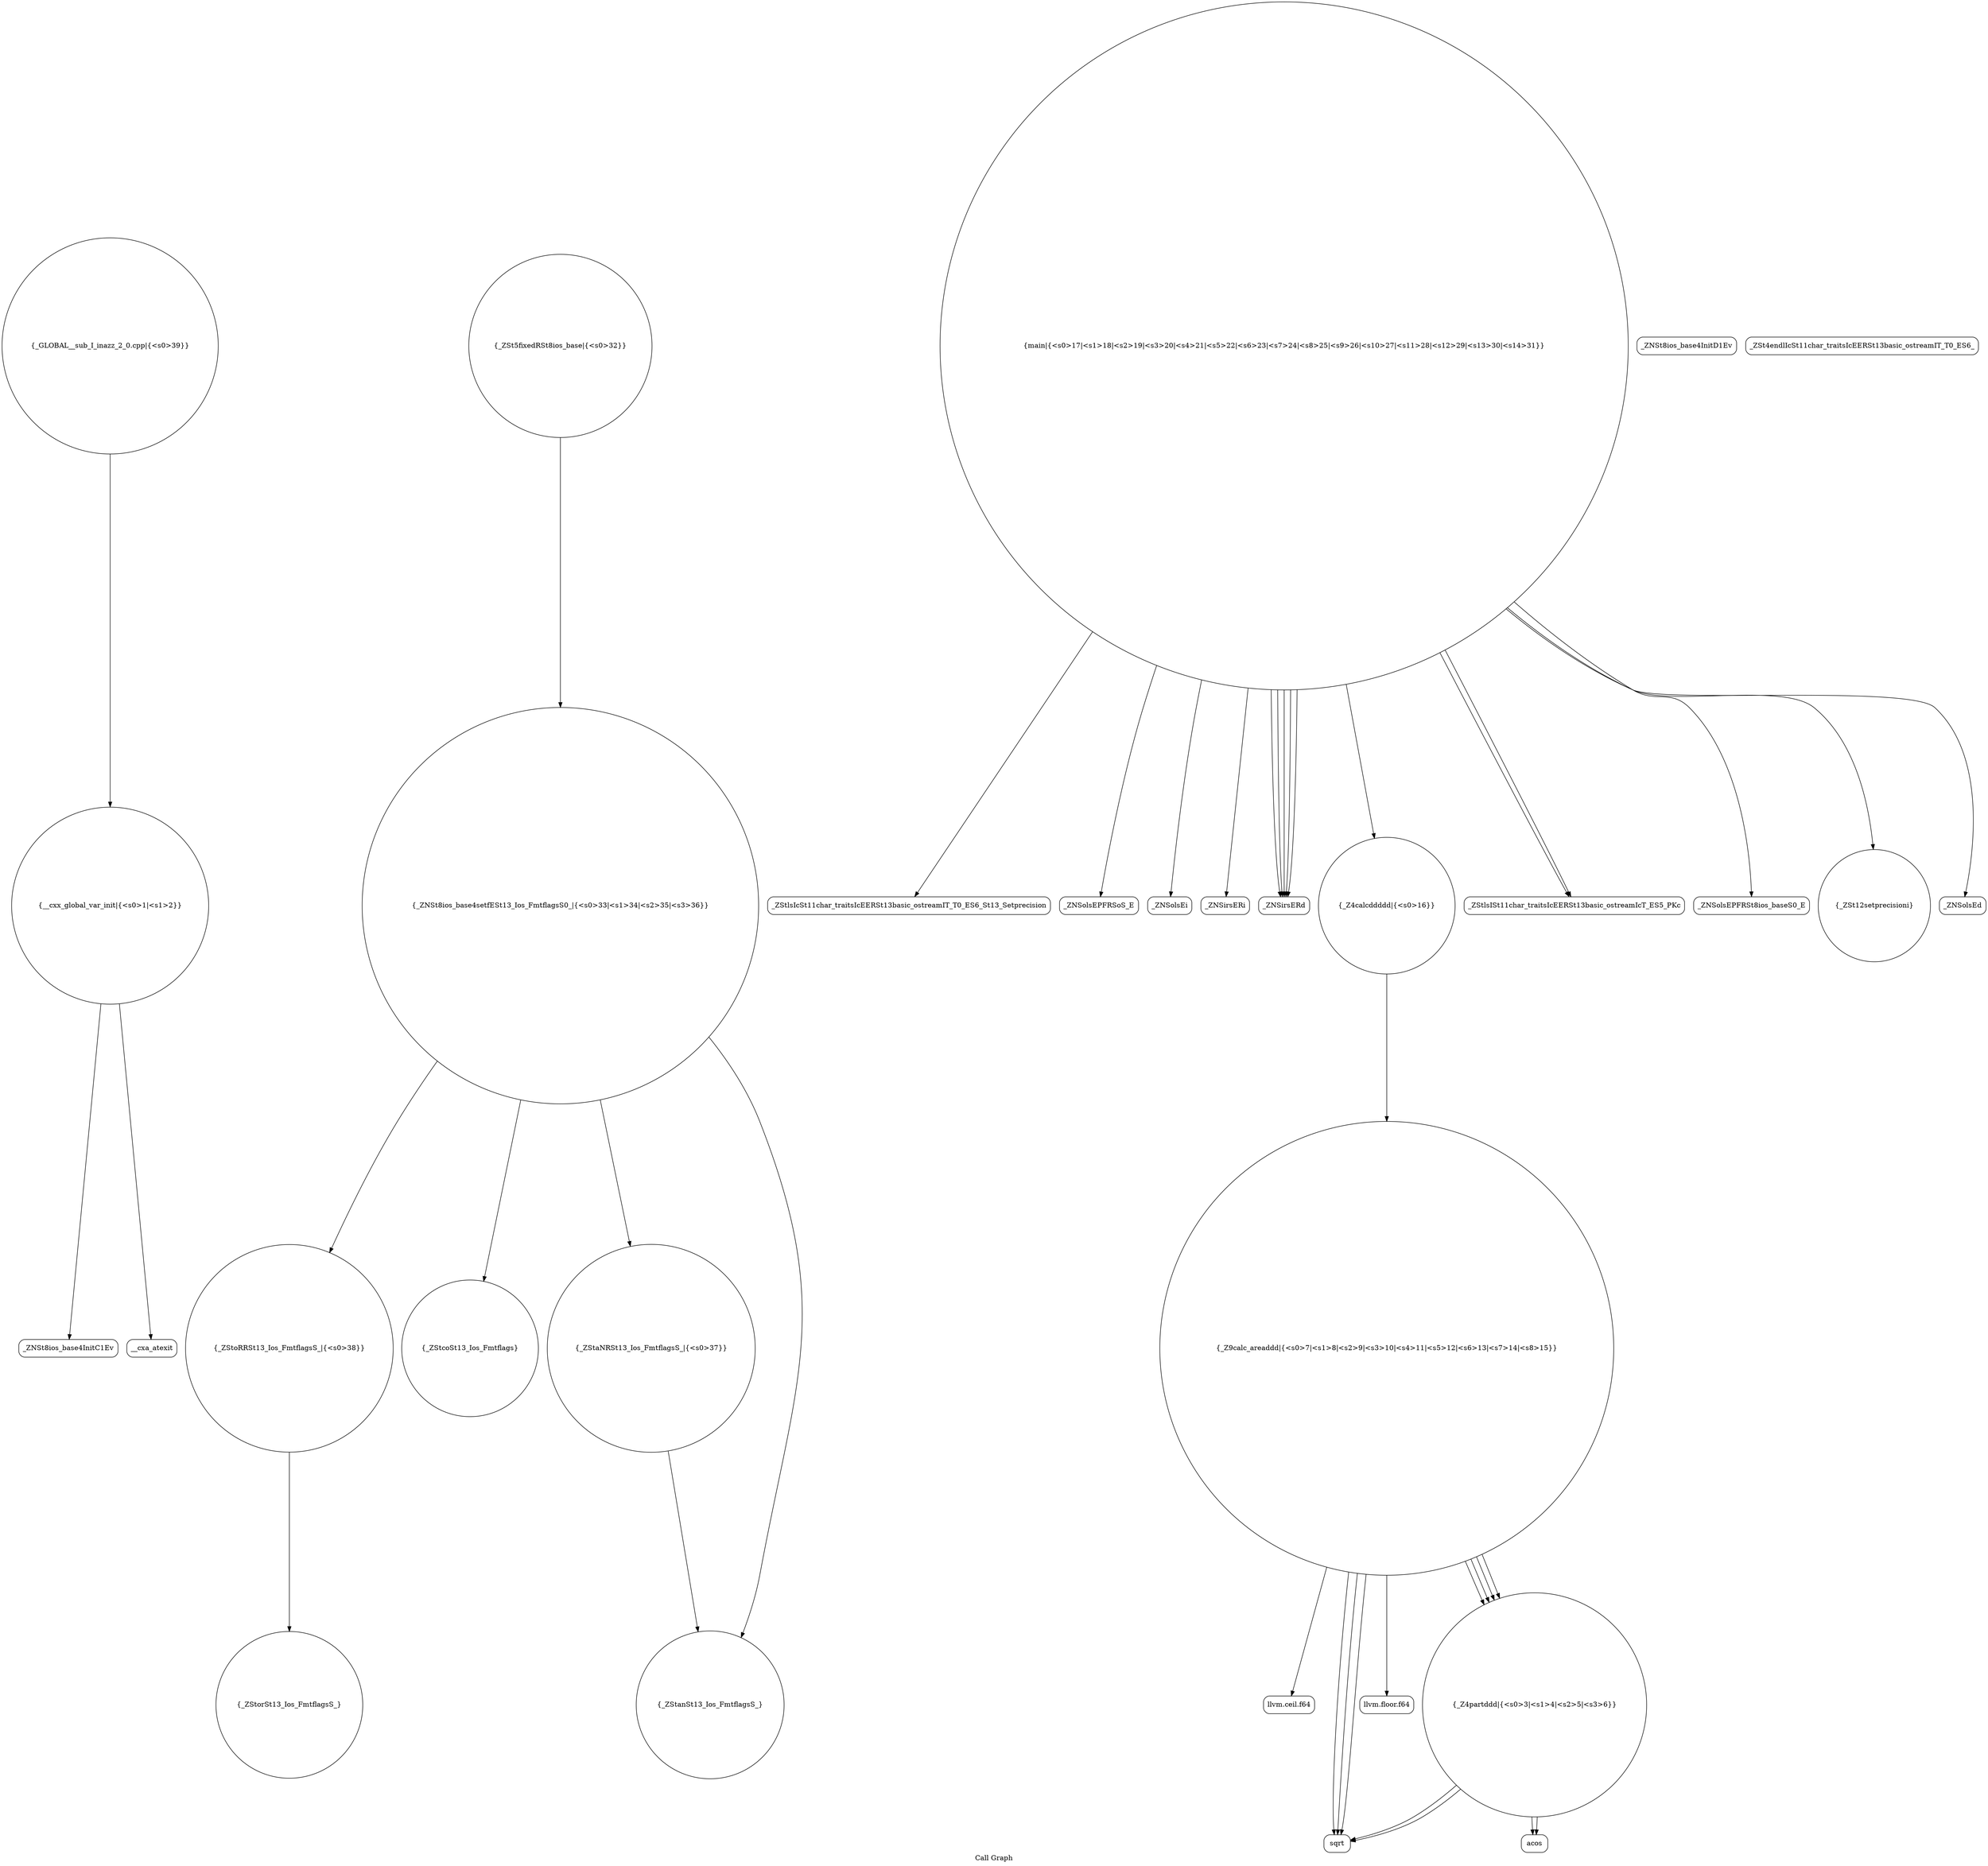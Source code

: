 digraph "Call Graph" {
	label="Call Graph";

	Node0x55b6a2e4b670 [shape=record,shape=circle,label="{__cxx_global_var_init|{<s0>1|<s1>2}}"];
	Node0x55b6a2e4b670:s0 -> Node0x55b6a2edf360[color=black];
	Node0x55b6a2e4b670:s1 -> Node0x55b6a2edf460[color=black];
	Node0x55b6a2edffe0 [shape=record,shape=circle,label="{_ZStoRRSt13_Ios_FmtflagsS_|{<s0>38}}"];
	Node0x55b6a2edffe0:s0 -> Node0x55b6a2ee00e0[color=black];
	Node0x55b6a2edf660 [shape=record,shape=circle,label="{_Z9calc_areaddd|{<s0>7|<s1>8|<s2>9|<s3>10|<s4>11|<s5>12|<s6>13|<s7>14|<s8>15}}"];
	Node0x55b6a2edf660:s0 -> Node0x55b6a2edf6e0[color=black];
	Node0x55b6a2edf660:s1 -> Node0x55b6a2edf560[color=black];
	Node0x55b6a2edf660:s2 -> Node0x55b6a2edf760[color=black];
	Node0x55b6a2edf660:s3 -> Node0x55b6a2edf560[color=black];
	Node0x55b6a2edf660:s4 -> Node0x55b6a2edf4e0[color=black];
	Node0x55b6a2edf660:s5 -> Node0x55b6a2edf4e0[color=black];
	Node0x55b6a2edf660:s6 -> Node0x55b6a2edf4e0[color=black];
	Node0x55b6a2edf660:s7 -> Node0x55b6a2edf560[color=black];
	Node0x55b6a2edf660:s8 -> Node0x55b6a2edf4e0[color=black];
	Node0x55b6a2edf9e0 [shape=record,shape=Mrecord,label="{_ZStlsIcSt11char_traitsIcEERSt13basic_ostreamIT_T0_ES6_St13_Setprecision}"];
	Node0x55b6a2edfd60 [shape=record,shape=Mrecord,label="{_ZNSolsEPFRSoS_E}"];
	Node0x55b6a2edf3e0 [shape=record,shape=Mrecord,label="{_ZNSt8ios_base4InitD1Ev}"];
	Node0x55b6a2ee00e0 [shape=record,shape=circle,label="{_ZStorSt13_Ios_FmtflagsS_}"];
	Node0x55b6a2edf760 [shape=record,shape=Mrecord,label="{llvm.floor.f64}"];
	Node0x55b6a2edfae0 [shape=record,shape=Mrecord,label="{_ZNSolsEi}"];
	Node0x55b6a2edfe60 [shape=record,shape=circle,label="{_ZNSt8ios_base4setfESt13_Ios_FmtflagsS0_|{<s0>33|<s1>34|<s2>35|<s3>36}}"];
	Node0x55b6a2edfe60:s0 -> Node0x55b6a2edff60[color=black];
	Node0x55b6a2edfe60:s1 -> Node0x55b6a2edfee0[color=black];
	Node0x55b6a2edfe60:s2 -> Node0x55b6a2ee0060[color=black];
	Node0x55b6a2edfe60:s3 -> Node0x55b6a2edffe0[color=black];
	Node0x55b6a2edf4e0 [shape=record,shape=circle,label="{_Z4partddd|{<s0>3|<s1>4|<s2>5|<s3>6}}"];
	Node0x55b6a2edf4e0:s0 -> Node0x55b6a2edf560[color=black];
	Node0x55b6a2edf4e0:s1 -> Node0x55b6a2edf560[color=black];
	Node0x55b6a2edf4e0:s2 -> Node0x55b6a2edf5e0[color=black];
	Node0x55b6a2edf4e0:s3 -> Node0x55b6a2edf5e0[color=black];
	Node0x55b6a2edf860 [shape=record,shape=circle,label="{main|{<s0>17|<s1>18|<s2>19|<s3>20|<s4>21|<s5>22|<s6>23|<s7>24|<s8>25|<s9>26|<s10>27|<s11>28|<s12>29|<s13>30|<s14>31}}"];
	Node0x55b6a2edf860:s0 -> Node0x55b6a2edf8e0[color=black];
	Node0x55b6a2edf860:s1 -> Node0x55b6a2edf960[color=black];
	Node0x55b6a2edf860:s2 -> Node0x55b6a2edf960[color=black];
	Node0x55b6a2edf860:s3 -> Node0x55b6a2edf960[color=black];
	Node0x55b6a2edf860:s4 -> Node0x55b6a2edf960[color=black];
	Node0x55b6a2edf860:s5 -> Node0x55b6a2edf960[color=black];
	Node0x55b6a2edf860:s6 -> Node0x55b6a2edf7e0[color=black];
	Node0x55b6a2edf860:s7 -> Node0x55b6a2edfa60[color=black];
	Node0x55b6a2edf860:s8 -> Node0x55b6a2edfae0[color=black];
	Node0x55b6a2edf860:s9 -> Node0x55b6a2edfa60[color=black];
	Node0x55b6a2edf860:s10 -> Node0x55b6a2edfb60[color=black];
	Node0x55b6a2edf860:s11 -> Node0x55b6a2edfc60[color=black];
	Node0x55b6a2edf860:s12 -> Node0x55b6a2edf9e0[color=black];
	Node0x55b6a2edf860:s13 -> Node0x55b6a2edfce0[color=black];
	Node0x55b6a2edf860:s14 -> Node0x55b6a2edfd60[color=black];
	Node0x55b6a2edfbe0 [shape=record,shape=circle,label="{_ZSt5fixedRSt8ios_base|{<s0>32}}"];
	Node0x55b6a2edfbe0:s0 -> Node0x55b6a2edfe60[color=black];
	Node0x55b6a2edff60 [shape=record,shape=circle,label="{_ZStcoSt13_Ios_Fmtflags}"];
	Node0x55b6a2edf5e0 [shape=record,shape=Mrecord,label="{acos}"];
	Node0x55b6a2edf960 [shape=record,shape=Mrecord,label="{_ZNSirsERd}"];
	Node0x55b6a2edfce0 [shape=record,shape=Mrecord,label="{_ZNSolsEd}"];
	Node0x55b6a2edf360 [shape=record,shape=Mrecord,label="{_ZNSt8ios_base4InitC1Ev}"];
	Node0x55b6a2ee0060 [shape=record,shape=circle,label="{_ZStanSt13_Ios_FmtflagsS_}"];
	Node0x55b6a2edf6e0 [shape=record,shape=Mrecord,label="{llvm.ceil.f64}"];
	Node0x55b6a2edfa60 [shape=record,shape=Mrecord,label="{_ZStlsISt11char_traitsIcEERSt13basic_ostreamIcT_ES5_PKc}"];
	Node0x55b6a2edfde0 [shape=record,shape=Mrecord,label="{_ZSt4endlIcSt11char_traitsIcEERSt13basic_ostreamIT_T0_ES6_}"];
	Node0x55b6a2edf460 [shape=record,shape=Mrecord,label="{__cxa_atexit}"];
	Node0x55b6a2ee0160 [shape=record,shape=circle,label="{_GLOBAL__sub_I_inazz_2_0.cpp|{<s0>39}}"];
	Node0x55b6a2ee0160:s0 -> Node0x55b6a2e4b670[color=black];
	Node0x55b6a2edf7e0 [shape=record,shape=circle,label="{_Z4calcddddd|{<s0>16}}"];
	Node0x55b6a2edf7e0:s0 -> Node0x55b6a2edf660[color=black];
	Node0x55b6a2edfb60 [shape=record,shape=Mrecord,label="{_ZNSolsEPFRSt8ios_baseS0_E}"];
	Node0x55b6a2edfee0 [shape=record,shape=circle,label="{_ZStaNRSt13_Ios_FmtflagsS_|{<s0>37}}"];
	Node0x55b6a2edfee0:s0 -> Node0x55b6a2ee0060[color=black];
	Node0x55b6a2edf560 [shape=record,shape=Mrecord,label="{sqrt}"];
	Node0x55b6a2edf8e0 [shape=record,shape=Mrecord,label="{_ZNSirsERi}"];
	Node0x55b6a2edfc60 [shape=record,shape=circle,label="{_ZSt12setprecisioni}"];
}
